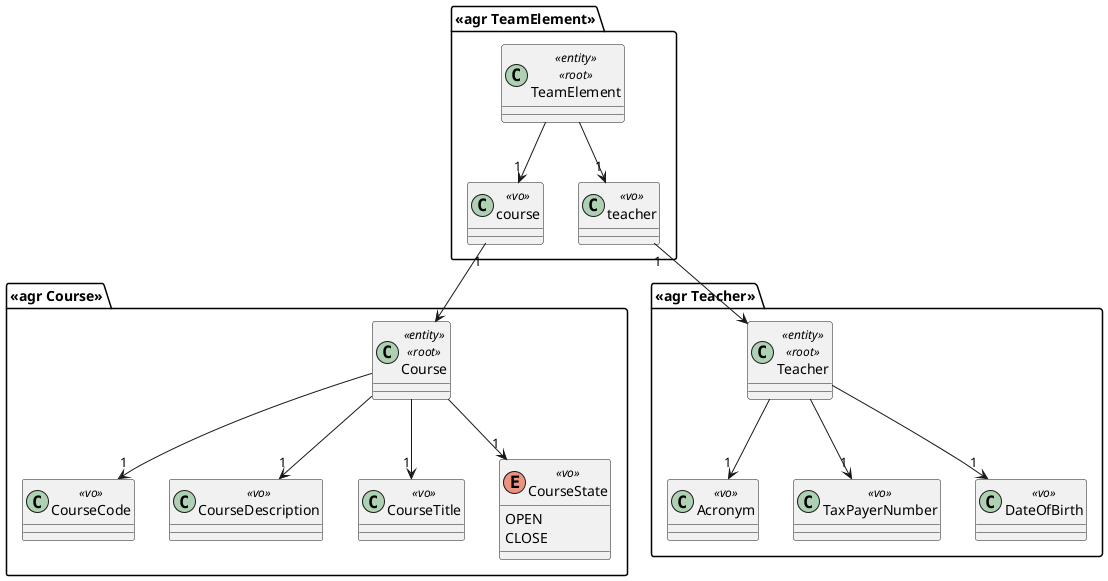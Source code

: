 @startuml

package "<<agr Teacher>>"{

    class Teacher<<entity>><<root>>{}
    class Acronym<<vo>>{}
    class TaxPayerNumber<<vo>>{}
    class DateOfBirth<<vo>>{}


    Teacher -down-> "1" Acronym
    Teacher --> "1" DateOfBirth
    Teacher --> "1" TaxPayerNumber
}

package "<<agr Course>>"{
    class Course<<entity>><<root>>{}
    class CourseCode <<vo>>
    class CourseDescription<<vo>>{}
    class CourseTitle<<vo>>{}
    enum CourseState<<vo>>{
       OPEN
       CLOSE
    }

    Course --> "1" CourseState
    Course -down-> "1" CourseTitle
    Course -down-> "1" CourseDescription
    Course -down-> "1" CourseCode
}

package "<<agr TeamElement>>"{
    class TeamElement <<entity>><<root>>{}
    class course <<vo>>{
    }
    class teacher <<vo>>{}

    TeamElement -down-> "1" course
    TeamElement -down-> "1" teacher
    teacher "1" --> Teacher
    course "1" --> Course

}

@enduml